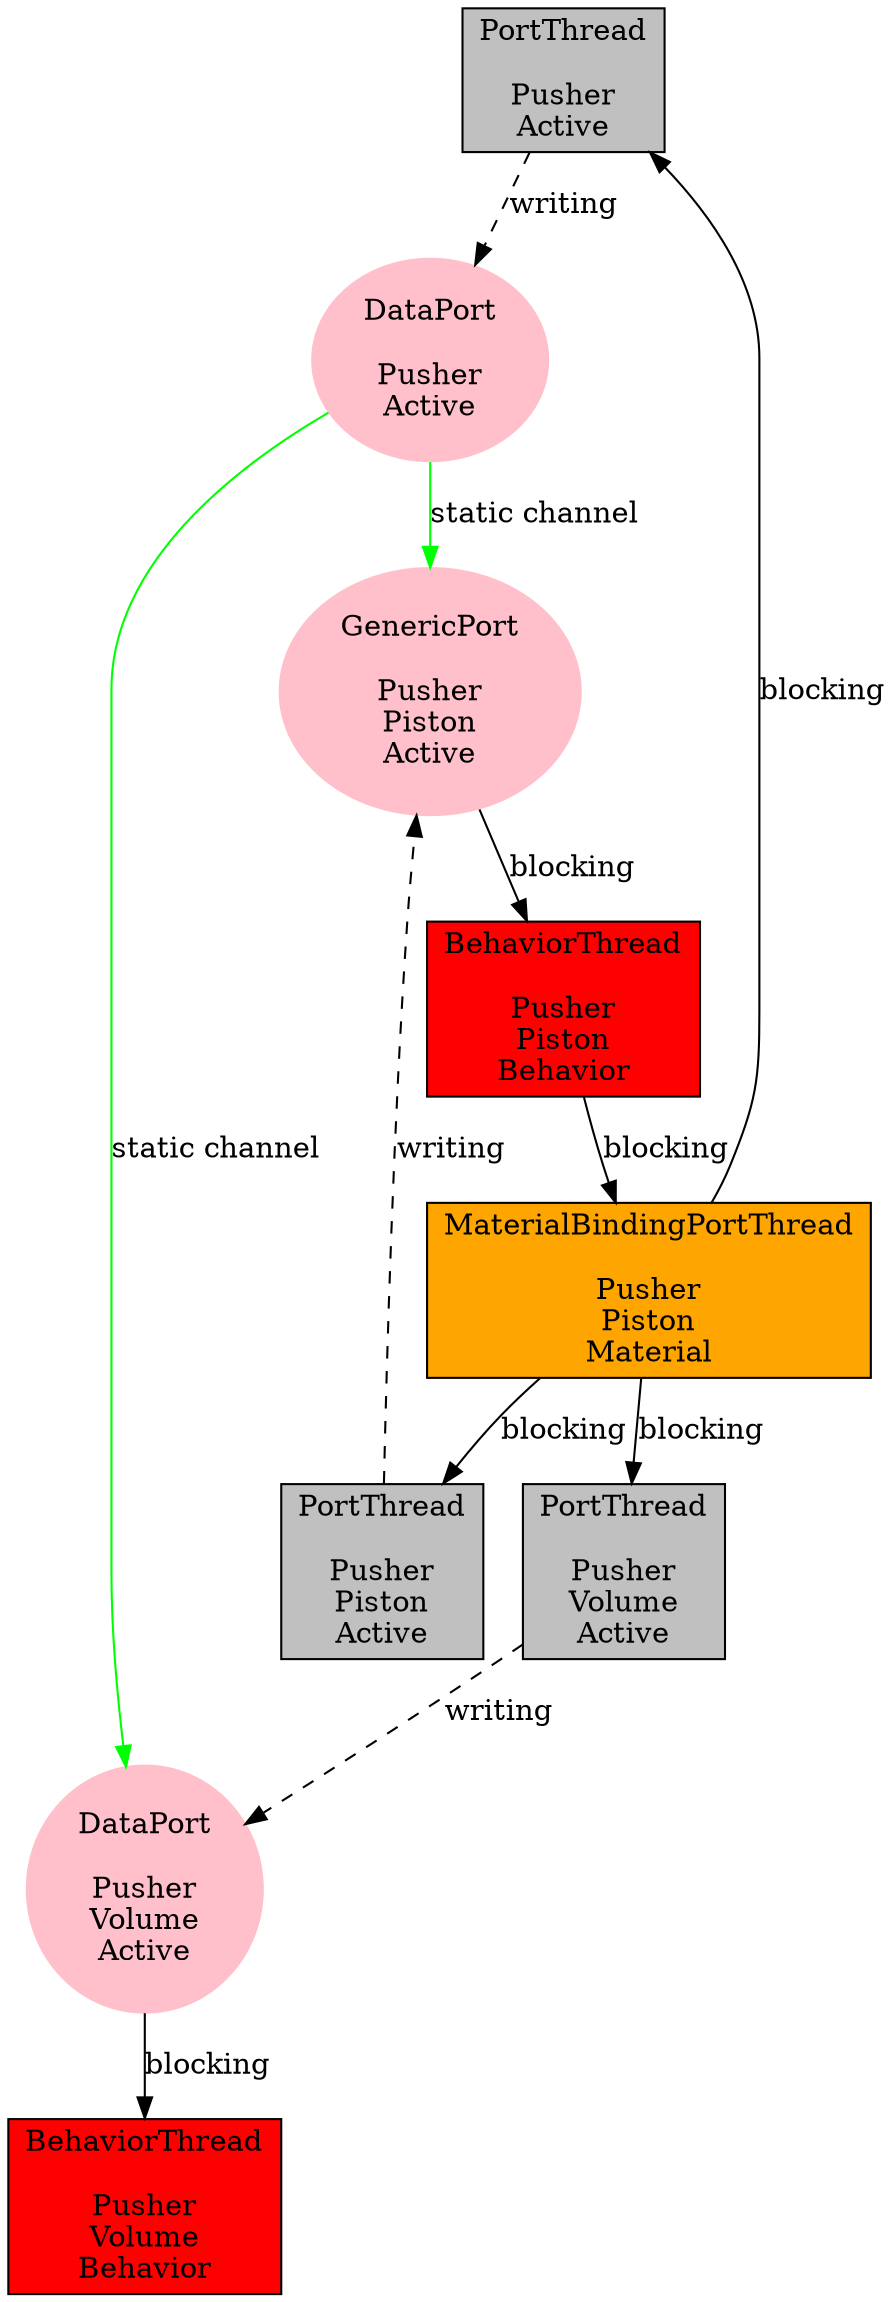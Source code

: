 digraph {
	"Thread[[Pusher, Active],5,main]" [label = "PortThread\n\nPusher\nActive", shape = box, style = filled, fillcolor = gray];
	"Thread[[Pusher, Volume, Active],5,main]" [label = "PortThread\n\nPusher\nVolume\nActive", shape = box, style = filled, fillcolor = gray];
	"Thread[[Pusher, Volume, Behavior],5,main]" [label = "BehaviorThread\n\nPusher\nVolume\nBehavior", shape = box, style = filled, fillcolor = red];
	"Thread[[Pusher, Piston, Material],5,main]" [label = "MaterialBindingPortThread\n\nPusher\nPiston\nMaterial", shape = box, style = filled, fillcolor = orange];
	"Thread[[Pusher, Piston, Active],5,main]" [label = "PortThread\n\nPusher\nPiston\nActive", shape = box, style = filled, fillcolor = gray];
	"Thread[[Pusher, Piston, Behavior],5,main]" [label = "BehaviorThread\n\nPusher\nPiston\nBehavior", shape = box, style = filled, fillcolor = red];
	"[Pusher, Piston, Active]" [label = "GenericPort\n\nPusher\nPiston\nActive", shape = ellipse, style = filled, color = pink];
	"[Pusher, Active]" [label = "DataPort\n\nPusher\nActive", shape = ellipse, style = filled, color = pink];
	"[Pusher, Volume, Active]" [label = "DataPort\n\nPusher\nVolume\nActive", shape = ellipse, style = filled, color = pink];
	"Thread[[Pusher, Piston, Material],5,main]" -> "Thread[[Pusher, Active],5,main]" [label = "blocking"];
	"Thread[[Pusher, Active],5,main]" -> "[Pusher, Active]" [label = "writing", style = dashed];
	"Thread[[Pusher, Piston, Material],5,main]" -> "Thread[[Pusher, Volume, Active],5,main]" [label = "blocking"];
	"Thread[[Pusher, Volume, Active],5,main]" -> "[Pusher, Volume, Active]" [label = "writing", style = dashed];
	"[Pusher, Volume, Active]" -> "Thread[[Pusher, Volume, Behavior],5,main]" [label = "blocking"];
	"Thread[[Pusher, Piston, Behavior],5,main]" -> "Thread[[Pusher, Piston, Material],5,main]" [label = "blocking"];
	"Thread[[Pusher, Piston, Material],5,main]" -> "Thread[[Pusher, Piston, Active],5,main]" [label = "blocking"];
	"Thread[[Pusher, Piston, Active],5,main]" -> "[Pusher, Piston, Active]" [label = "writing", style = dashed];
	"[Pusher, Piston, Active]" -> "Thread[[Pusher, Piston, Behavior],5,main]" [label = "blocking"];
	"[Pusher, Active]" -> "[Pusher, Piston, Active]" [label = "static channel", color = green]; 
	"[Pusher, Active]" -> "[Pusher, Volume, Active]" [label = "static channel", color = green]; 
}